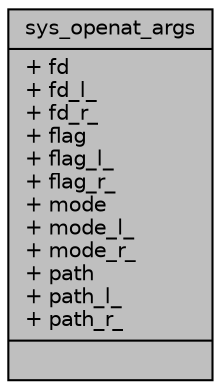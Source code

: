 digraph "sys_openat_args"
{
 // LATEX_PDF_SIZE
  edge [fontname="Helvetica",fontsize="10",labelfontname="Helvetica",labelfontsize="10"];
  node [fontname="Helvetica",fontsize="10",shape=record];
  Node1 [label="{sys_openat_args\n|+ fd\l+ fd_l_\l+ fd_r_\l+ flag\l+ flag_l_\l+ flag_r_\l+ mode\l+ mode_l_\l+ mode_r_\l+ path\l+ path_l_\l+ path_r_\l|}",height=0.2,width=0.4,color="black", fillcolor="grey75", style="filled", fontcolor="black",tooltip=" "];
}
